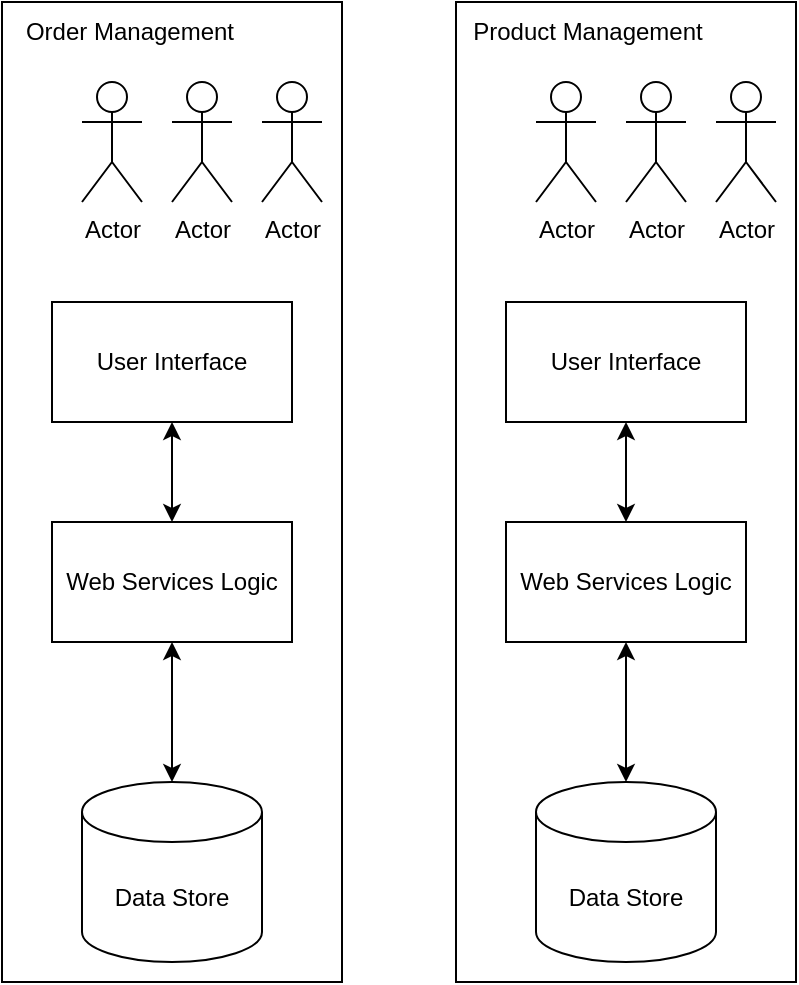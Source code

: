 <mxfile version="15.7.3" type="device"><diagram id="jbbh8ALUmEzCQGPKia0o" name="Page-1"><mxGraphModel dx="1368" dy="1461" grid="1" gridSize="10" guides="1" tooltips="1" connect="1" arrows="1" fold="1" page="1" pageScale="1" pageWidth="413" pageHeight="583" math="0" shadow="0"><root><mxCell id="0"/><mxCell id="1" parent="0"/><mxCell id="GRIujnJsyWuwo4Vx3PZr-1" value="User Interface" style="rounded=0;whiteSpace=wrap;html=1;" vertex="1" parent="1"><mxGeometry x="147" y="90" width="120" height="60" as="geometry"/></mxCell><mxCell id="GRIujnJsyWuwo4Vx3PZr-2" style="edgeStyle=orthogonalEdgeStyle;rounded=0;orthogonalLoop=1;jettySize=auto;html=1;exitX=0.5;exitY=0;exitDx=0;exitDy=0;entryX=0.5;entryY=1;entryDx=0;entryDy=0;startArrow=classic;startFill=1;" edge="1" parent="1" source="GRIujnJsyWuwo4Vx3PZr-3" target="GRIujnJsyWuwo4Vx3PZr-1"><mxGeometry relative="1" as="geometry"/></mxCell><mxCell id="GRIujnJsyWuwo4Vx3PZr-3" value="Web Services Logic" style="rounded=0;whiteSpace=wrap;html=1;" vertex="1" parent="1"><mxGeometry x="147" y="200" width="120" height="60" as="geometry"/></mxCell><mxCell id="GRIujnJsyWuwo4Vx3PZr-4" style="edgeStyle=orthogonalEdgeStyle;rounded=0;orthogonalLoop=1;jettySize=auto;html=1;entryX=0.5;entryY=1;entryDx=0;entryDy=0;startArrow=classic;startFill=1;" edge="1" parent="1" source="GRIujnJsyWuwo4Vx3PZr-5" target="GRIujnJsyWuwo4Vx3PZr-3"><mxGeometry relative="1" as="geometry"/></mxCell><mxCell id="GRIujnJsyWuwo4Vx3PZr-5" value="Data Store" style="shape=cylinder3;whiteSpace=wrap;html=1;boundedLbl=1;backgroundOutline=1;size=15;" vertex="1" parent="1"><mxGeometry x="162" y="330" width="90" height="90" as="geometry"/></mxCell><mxCell id="GRIujnJsyWuwo4Vx3PZr-9" value="" style="rounded=0;whiteSpace=wrap;html=1;direction=south;fillColor=none;" vertex="1" parent="1"><mxGeometry x="122" y="-60" width="170" height="490" as="geometry"/></mxCell><mxCell id="GRIujnJsyWuwo4Vx3PZr-10" value="Actor" style="shape=umlActor;verticalLabelPosition=bottom;verticalAlign=top;html=1;outlineConnect=0;fillColor=none;" vertex="1" parent="1"><mxGeometry x="252" y="-20" width="30" height="60" as="geometry"/></mxCell><mxCell id="GRIujnJsyWuwo4Vx3PZr-11" value="Actor" style="shape=umlActor;verticalLabelPosition=bottom;verticalAlign=top;html=1;outlineConnect=0;fillColor=none;" vertex="1" parent="1"><mxGeometry x="207" y="-20" width="30" height="60" as="geometry"/></mxCell><mxCell id="GRIujnJsyWuwo4Vx3PZr-12" value="Actor" style="shape=umlActor;verticalLabelPosition=bottom;verticalAlign=top;html=1;outlineConnect=0;fillColor=none;" vertex="1" parent="1"><mxGeometry x="162" y="-20" width="30" height="60" as="geometry"/></mxCell><mxCell id="GRIujnJsyWuwo4Vx3PZr-17" value="Order Management" style="text;html=1;strokeColor=none;fillColor=none;align=center;verticalAlign=middle;whiteSpace=wrap;rounded=0;" vertex="1" parent="1"><mxGeometry x="122" y="-60" width="128" height="30" as="geometry"/></mxCell><mxCell id="GRIujnJsyWuwo4Vx3PZr-18" value="User Interface" style="rounded=0;whiteSpace=wrap;html=1;" vertex="1" parent="1"><mxGeometry x="374" y="90" width="120" height="60" as="geometry"/></mxCell><mxCell id="GRIujnJsyWuwo4Vx3PZr-19" style="edgeStyle=orthogonalEdgeStyle;rounded=0;orthogonalLoop=1;jettySize=auto;html=1;exitX=0.5;exitY=0;exitDx=0;exitDy=0;entryX=0.5;entryY=1;entryDx=0;entryDy=0;startArrow=classic;startFill=1;" edge="1" parent="1" source="GRIujnJsyWuwo4Vx3PZr-20" target="GRIujnJsyWuwo4Vx3PZr-18"><mxGeometry relative="1" as="geometry"/></mxCell><mxCell id="GRIujnJsyWuwo4Vx3PZr-20" value="Web Services Logic" style="rounded=0;whiteSpace=wrap;html=1;" vertex="1" parent="1"><mxGeometry x="374" y="200" width="120" height="60" as="geometry"/></mxCell><mxCell id="GRIujnJsyWuwo4Vx3PZr-21" style="edgeStyle=orthogonalEdgeStyle;rounded=0;orthogonalLoop=1;jettySize=auto;html=1;entryX=0.5;entryY=1;entryDx=0;entryDy=0;startArrow=classic;startFill=1;" edge="1" parent="1" source="GRIujnJsyWuwo4Vx3PZr-22" target="GRIujnJsyWuwo4Vx3PZr-20"><mxGeometry relative="1" as="geometry"/></mxCell><mxCell id="GRIujnJsyWuwo4Vx3PZr-22" value="Data Store" style="shape=cylinder3;whiteSpace=wrap;html=1;boundedLbl=1;backgroundOutline=1;size=15;" vertex="1" parent="1"><mxGeometry x="389" y="330" width="90" height="90" as="geometry"/></mxCell><mxCell id="GRIujnJsyWuwo4Vx3PZr-23" value="" style="rounded=0;whiteSpace=wrap;html=1;direction=south;fillColor=none;" vertex="1" parent="1"><mxGeometry x="349" y="-60" width="170" height="490" as="geometry"/></mxCell><mxCell id="GRIujnJsyWuwo4Vx3PZr-24" value="Actor" style="shape=umlActor;verticalLabelPosition=bottom;verticalAlign=top;html=1;outlineConnect=0;fillColor=none;" vertex="1" parent="1"><mxGeometry x="479" y="-20" width="30" height="60" as="geometry"/></mxCell><mxCell id="GRIujnJsyWuwo4Vx3PZr-25" value="Actor" style="shape=umlActor;verticalLabelPosition=bottom;verticalAlign=top;html=1;outlineConnect=0;fillColor=none;" vertex="1" parent="1"><mxGeometry x="434" y="-20" width="30" height="60" as="geometry"/></mxCell><mxCell id="GRIujnJsyWuwo4Vx3PZr-26" value="Actor" style="shape=umlActor;verticalLabelPosition=bottom;verticalAlign=top;html=1;outlineConnect=0;fillColor=none;" vertex="1" parent="1"><mxGeometry x="389" y="-20" width="30" height="60" as="geometry"/></mxCell><mxCell id="GRIujnJsyWuwo4Vx3PZr-27" value="Product Management" style="text;html=1;strokeColor=none;fillColor=none;align=center;verticalAlign=middle;whiteSpace=wrap;rounded=0;" vertex="1" parent="1"><mxGeometry x="351" y="-60" width="128" height="30" as="geometry"/></mxCell></root></mxGraphModel></diagram></mxfile>